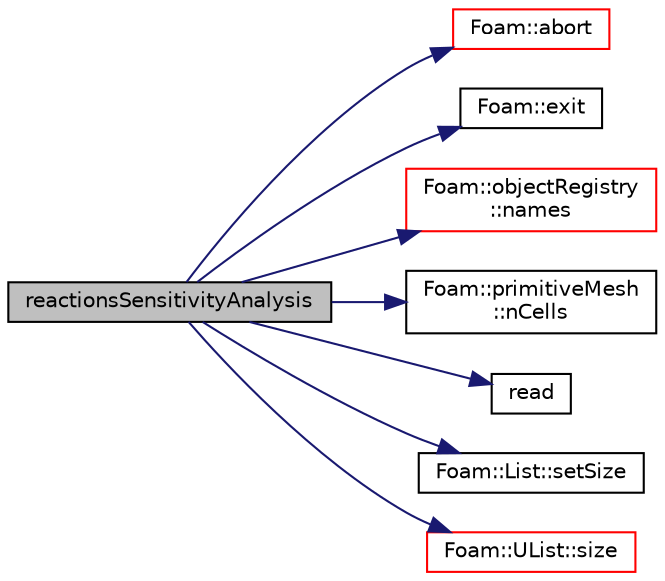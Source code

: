 digraph "reactionsSensitivityAnalysis"
{
  bgcolor="transparent";
  edge [fontname="Helvetica",fontsize="10",labelfontname="Helvetica",labelfontsize="10"];
  node [fontname="Helvetica",fontsize="10",shape=record];
  rankdir="LR";
  Node1 [label="reactionsSensitivityAnalysis",height=0.2,width=0.4,color="black", fillcolor="grey75", style="filled" fontcolor="black"];
  Node1 -> Node2 [color="midnightblue",fontsize="10",style="solid",fontname="Helvetica"];
  Node2 [label="Foam::abort",height=0.2,width=0.4,color="red",URL="$namespaceFoam.html#a447107a607d03e417307c203fa5fb44b"];
  Node1 -> Node3 [color="midnightblue",fontsize="10",style="solid",fontname="Helvetica"];
  Node3 [label="Foam::exit",height=0.2,width=0.4,color="black",URL="$namespaceFoam.html#a06ca7250d8e89caf05243ec094843642"];
  Node1 -> Node4 [color="midnightblue",fontsize="10",style="solid",fontname="Helvetica"];
  Node4 [label="Foam::objectRegistry\l::names",height=0.2,width=0.4,color="red",URL="$classFoam_1_1objectRegistry.html#a627bcef4e891104ff8192574b673920b",tooltip="The names of all objects. "];
  Node1 -> Node5 [color="midnightblue",fontsize="10",style="solid",fontname="Helvetica"];
  Node5 [label="Foam::primitiveMesh\l::nCells",height=0.2,width=0.4,color="black",URL="$classFoam_1_1primitiveMesh.html#a64b8b46474949f76335a2cbacc8d823f",tooltip="Number of mesh cells. "];
  Node1 -> Node6 [color="midnightblue",fontsize="10",style="solid",fontname="Helvetica"];
  Node6 [label="read",height=0.2,width=0.4,color="black",URL="$classFoam_1_1functionObjects_1_1reactionsSensitivityAnalysis.html#afac0600fef97b05534a595ce00b272ed",tooltip="Read the reactionsSensitivityAnalysis data. "];
  Node1 -> Node7 [color="midnightblue",fontsize="10",style="solid",fontname="Helvetica"];
  Node7 [label="Foam::List::setSize",height=0.2,width=0.4,color="black",URL="$classFoam_1_1List.html#a3eb74b6b9f8c1346a09c49e3eade797c",tooltip="Alias for resize(const label) "];
  Node1 -> Node8 [color="midnightblue",fontsize="10",style="solid",fontname="Helvetica"];
  Node8 [label="Foam::UList::size",height=0.2,width=0.4,color="red",URL="$classFoam_1_1UList.html#afee03bfededf699921815b2bf3c41e35",tooltip="Override size to be inconsistent with allocated storage. "];
}
